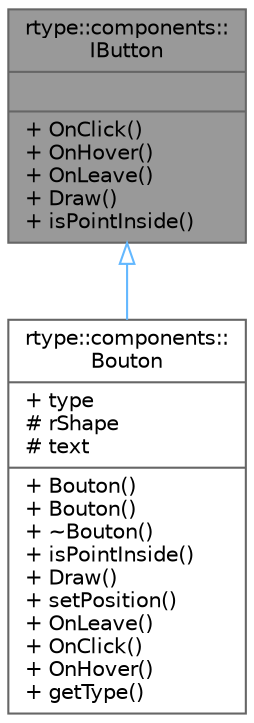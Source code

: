 digraph "rtype::components::IButton"
{
 // LATEX_PDF_SIZE
  bgcolor="transparent";
  edge [fontname=Helvetica,fontsize=10,labelfontname=Helvetica,labelfontsize=10];
  node [fontname=Helvetica,fontsize=10,shape=box,height=0.2,width=0.4];
  Node1 [shape=record,label="{rtype::components::\lIButton\n||+ OnClick()\l+ OnHover()\l+ OnLeave()\l+ Draw()\l+ isPointInside()\l}",height=0.2,width=0.4,color="gray40", fillcolor="grey60", style="filled", fontcolor="black",tooltip="This class is the base class for all the button interface."];
  Node1 -> Node2 [dir="back",color="steelblue1",style="solid",arrowtail="onormal"];
  Node2 [shape=record,label="{rtype::components::\lBouton\n|+ type\l# rShape\l# text\l|+ Bouton()\l+ Bouton()\l+ ~Bouton()\l+ isPointInside()\l+ Draw()\l+ setPosition()\l+ OnLeave()\l+ OnClick()\l+ OnHover()\l+ getType()\l}",height=0.2,width=0.4,color="gray40", fillcolor="white", style="filled",URL="$classrtype_1_1components_1_1Bouton.html",tooltip="This class is the base class for all the bonus in the game."];
}

